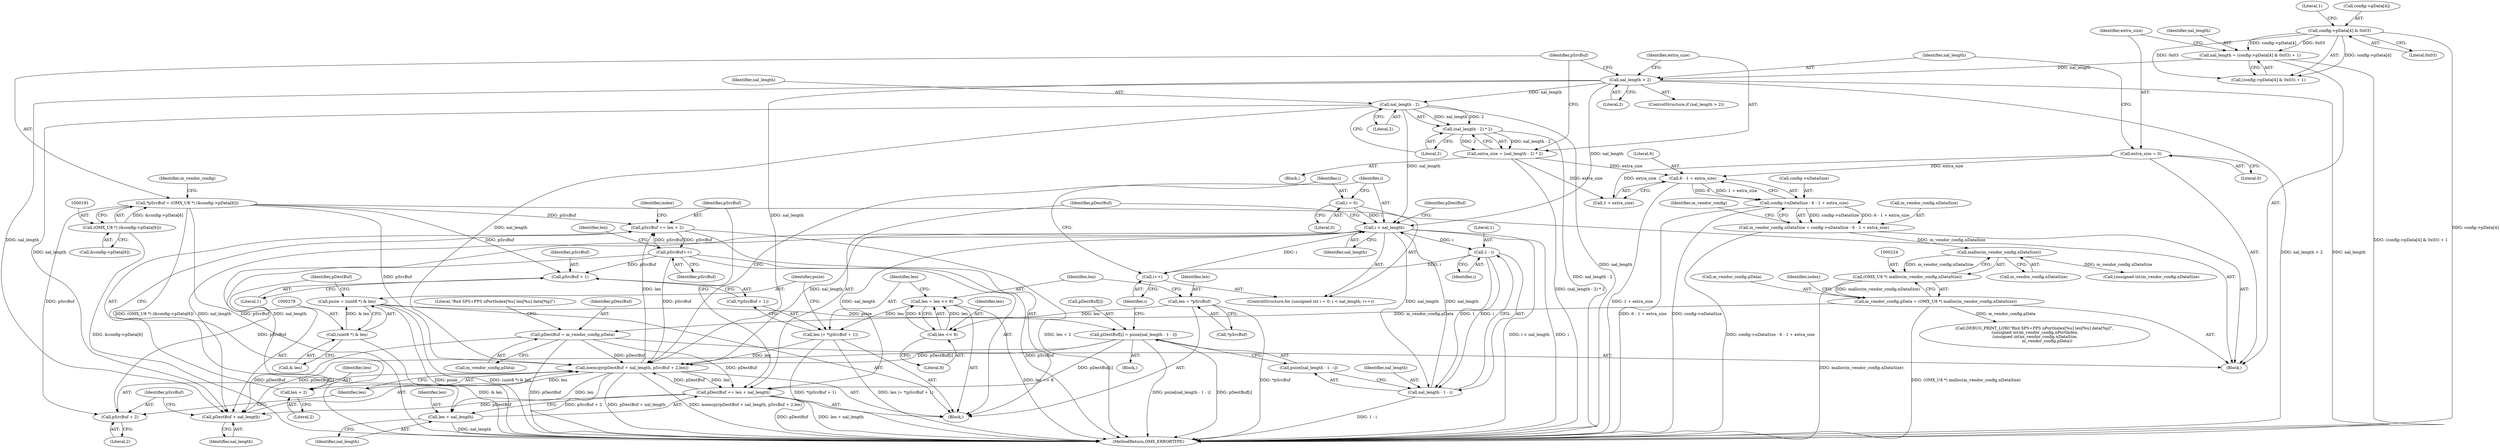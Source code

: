 digraph "0_Android_560ccdb509a7b86186fac0fce1b25bd9a3e6a6e8_1@pointer" {
"1000316" [label="(Call,pSrcBuf += len + 2)"];
"1000281" [label="(Call,memcpy(pDestBuf + nal_length, pSrcBuf + 2,len))"];
"1000311" [label="(Call,pDestBuf += len + nal_length)"];
"1000294" [label="(Call,i < nal_length)"];
"1000297" [label="(Call,i++)"];
"1000308" [label="(Call,1 - i)"];
"1000291" [label="(Call,i = 0)"];
"1000306" [label="(Call,nal_length - 1 - i)"];
"1000183" [label="(Call,nal_length - 2)"];
"1000176" [label="(Call,nal_length > 2)"];
"1000161" [label="(Call,nal_length = (config->pData[4] & 0x03) + 1)"];
"1000164" [label="(Call,config->pData[4] & 0x03)"];
"1000300" [label="(Call,pDestBuf[i] = psize[nal_length - 1 - i])"];
"1000275" [label="(Call,psize = (uint8 *) & len)"];
"1000277" [label="(Call,(uint8 *) & len)"];
"1000234" [label="(Call,pDestBuf = m_vendor_config.pData)"];
"1000219" [label="(Call,m_vendor_config.pData = (OMX_U8 *) malloc(m_vendor_config.nDataSize))"];
"1000223" [label="(Call,(OMX_U8 *) malloc(m_vendor_config.nDataSize))"];
"1000225" [label="(Call,malloc(m_vendor_config.nDataSize))"];
"1000206" [label="(Call,m_vendor_config.nDataSize = config->nDataSize - 6 - 1 + extra_size)"];
"1000210" [label="(Call,config->nDataSize - 6 - 1 + extra_size)"];
"1000214" [label="(Call,6 - 1 + extra_size)"];
"1000180" [label="(Call,extra_size = (nal_length - 2) * 2)"];
"1000182" [label="(Call,(nal_length - 2) * 2)"];
"1000172" [label="(Call,extra_size = 0)"];
"1000188" [label="(Call,*pSrcBuf = (OMX_U8 *) (&config->pData[6]))"];
"1000190" [label="(Call,(OMX_U8 *) (&config->pData[6]))"];
"1000323" [label="(Call,pSrcBuf++)"];
"1000316" [label="(Call,pSrcBuf += len + 2)"];
"1000269" [label="(Call,len |= *(pSrcBuf + 1))"];
"1000264" [label="(Call,len = len << 8)"];
"1000266" [label="(Call,len << 8)"];
"1000260" [label="(Call,len = *pSrcBuf)"];
"1000272" [label="(Call,pSrcBuf + 1)"];
"1000282" [label="(Call,pDestBuf + nal_length)"];
"1000313" [label="(Call,len + nal_length)"];
"1000318" [label="(Call,len + 2)"];
"1000285" [label="(Call,pSrcBuf + 2)"];
"1000292" [label="(Identifier,i)"];
"1000182" [label="(Call,(nal_length - 2) * 2)"];
"1000326" [label="(Identifier,len)"];
"1000220" [label="(Call,m_vendor_config.pData)"];
"1000315" [label="(Identifier,nal_length)"];
"1000258" [label="(Block,)"];
"1000311" [label="(Call,pDestBuf += len + nal_length)"];
"1000314" [label="(Identifier,len)"];
"1000186" [label="(Literal,2)"];
"1000232" [label="(Identifier,index)"];
"1000273" [label="(Identifier,pSrcBuf)"];
"1000270" [label="(Identifier,len)"];
"1000301" [label="(Call,pDestBuf[i])"];
"1000277" [label="(Call,(uint8 *) & len)"];
"1000210" [label="(Call,config->nDataSize - 6 - 1 + extra_size)"];
"1000219" [label="(Call,m_vendor_config.pData = (OMX_U8 *) malloc(m_vendor_config.nDataSize))"];
"1000271" [label="(Call,*(pSrcBuf + 1))"];
"1000211" [label="(Call,config->nDataSize)"];
"1000178" [label="(Literal,2)"];
"1000240" [label="(Literal,\"Rxd SPS+PPS nPortIndex[%u] len[%u] data[%p]\")"];
"1000162" [label="(Identifier,nal_length)"];
"1000265" [label="(Identifier,len)"];
"1000304" [label="(Call,psize[nal_length - 1 - i])"];
"1000275" [label="(Call,psize = (uint8 *) & len)"];
"1000179" [label="(Block,)"];
"1000306" [label="(Call,nal_length - 1 - i)"];
"1000176" [label="(Call,nal_length > 2)"];
"1000313" [label="(Call,len + nal_length)"];
"1000170" [label="(Literal,0x03)"];
"1000234" [label="(Call,pDestBuf = m_vendor_config.pData)"];
"1000236" [label="(Call,m_vendor_config.pData)"];
"1000287" [label="(Literal,2)"];
"1000319" [label="(Identifier,len)"];
"1000177" [label="(Identifier,nal_length)"];
"1000297" [label="(Call,i++)"];
"1000291" [label="(Call,i = 0)"];
"1000215" [label="(Literal,6)"];
"1000206" [label="(Call,m_vendor_config.nDataSize = config->nDataSize - 6 - 1 + extra_size)"];
"1000171" [label="(Literal,1)"];
"1000323" [label="(Call,pSrcBuf++)"];
"1000189" [label="(Identifier,pSrcBuf)"];
"1000161" [label="(Call,nal_length = (config->pData[4] & 0x03) + 1)"];
"1000164" [label="(Call,config->pData[4] & 0x03)"];
"1000309" [label="(Literal,1)"];
"1000216" [label="(Call,1 + extra_size)"];
"1000308" [label="(Call,1 - i)"];
"1000264" [label="(Call,len = len << 8)"];
"1000272" [label="(Call,pSrcBuf + 1)"];
"1000226" [label="(Call,m_vendor_config.nDataSize)"];
"1000288" [label="(Identifier,len)"];
"1000192" [label="(Call,&config->pData[6])"];
"1000260" [label="(Call,len = *pSrcBuf)"];
"1000310" [label="(Identifier,i)"];
"1000318" [label="(Call,len + 2)"];
"1000296" [label="(Identifier,nal_length)"];
"1000285" [label="(Call,pSrcBuf + 2)"];
"1000279" [label="(Call,& len)"];
"1000175" [label="(ControlStructure,if (nal_length > 2))"];
"1000281" [label="(Call,memcpy(pDestBuf + nal_length, pSrcBuf + 2,len))"];
"1000294" [label="(Call,i < nal_length)"];
"1000157" [label="(Block,)"];
"1000190" [label="(Call,(OMX_U8 *) (&config->pData[6]))"];
"1000289" [label="(ControlStructure,for (unsigned int i = 0; i < nal_length; i++))"];
"1000299" [label="(Block,)"];
"1000320" [label="(Literal,2)"];
"1000183" [label="(Call,nal_length - 2)"];
"1000300" [label="(Call,pDestBuf[i] = psize[nal_length - 1 - i])"];
"1000282" [label="(Call,pDestBuf + nal_length)"];
"1001056" [label="(MethodReturn,OMX_ERRORTYPE)"];
"1000269" [label="(Call,len |= *(pSrcBuf + 1))"];
"1000268" [label="(Literal,8)"];
"1000283" [label="(Identifier,pDestBuf)"];
"1000274" [label="(Literal,1)"];
"1000174" [label="(Literal,0)"];
"1000276" [label="(Identifier,psize)"];
"1000317" [label="(Identifier,pSrcBuf)"];
"1000262" [label="(Call,*pSrcBuf)"];
"1000324" [label="(Identifier,pSrcBuf)"];
"1000188" [label="(Call,*pSrcBuf = (OMX_U8 *) (&config->pData[6]))"];
"1000307" [label="(Identifier,nal_length)"];
"1000316" [label="(Call,pSrcBuf += len + 2)"];
"1000221" [label="(Identifier,m_vendor_config)"];
"1000246" [label="(Call,(unsigned int)m_vendor_config.nDataSize)"];
"1000267" [label="(Identifier,len)"];
"1000223" [label="(Call,(OMX_U8 *) malloc(m_vendor_config.nDataSize))"];
"1000180" [label="(Call,extra_size = (nal_length - 2) * 2)"];
"1000284" [label="(Identifier,nal_length)"];
"1000225" [label="(Call,malloc(m_vendor_config.nDataSize))"];
"1000295" [label="(Identifier,i)"];
"1000165" [label="(Call,config->pData[4])"];
"1000286" [label="(Identifier,pSrcBuf)"];
"1000184" [label="(Identifier,nal_length)"];
"1000214" [label="(Call,6 - 1 + extra_size)"];
"1000298" [label="(Identifier,i)"];
"1000312" [label="(Identifier,pDestBuf)"];
"1000266" [label="(Call,len << 8)"];
"1000207" [label="(Call,m_vendor_config.nDataSize)"];
"1000293" [label="(Literal,0)"];
"1000322" [label="(Identifier,index)"];
"1000163" [label="(Call,(config->pData[4] & 0x03) + 1)"];
"1000235" [label="(Identifier,pDestBuf)"];
"1000201" [label="(Identifier,m_vendor_config)"];
"1000261" [label="(Identifier,len)"];
"1000173" [label="(Identifier,extra_size)"];
"1000172" [label="(Call,extra_size = 0)"];
"1000185" [label="(Literal,2)"];
"1000302" [label="(Identifier,pDestBuf)"];
"1000239" [label="(Call,DEBUG_PRINT_LOW(\"Rxd SPS+PPS nPortIndex[%u] len[%u] data[%p]\",\n (unsigned int)m_vendor_config.nPortIndex,\n (unsigned int)m_vendor_config.nDataSize,\n                    m_vendor_config.pData))"];
"1000181" [label="(Identifier,extra_size)"];
"1000316" -> "1000258"  [label="AST: "];
"1000316" -> "1000318"  [label="CFG: "];
"1000317" -> "1000316"  [label="AST: "];
"1000318" -> "1000316"  [label="AST: "];
"1000322" -> "1000316"  [label="CFG: "];
"1000316" -> "1001056"  [label="DDG: len + 2"];
"1000281" -> "1000316"  [label="DDG: len"];
"1000188" -> "1000316"  [label="DDG: pSrcBuf"];
"1000323" -> "1000316"  [label="DDG: pSrcBuf"];
"1000316" -> "1000323"  [label="DDG: pSrcBuf"];
"1000281" -> "1000258"  [label="AST: "];
"1000281" -> "1000288"  [label="CFG: "];
"1000282" -> "1000281"  [label="AST: "];
"1000285" -> "1000281"  [label="AST: "];
"1000288" -> "1000281"  [label="AST: "];
"1000292" -> "1000281"  [label="CFG: "];
"1000281" -> "1001056"  [label="DDG: pSrcBuf + 2"];
"1000281" -> "1001056"  [label="DDG: pDestBuf + nal_length"];
"1000281" -> "1001056"  [label="DDG: memcpy(pDestBuf + nal_length, pSrcBuf + 2,len)"];
"1000311" -> "1000281"  [label="DDG: pDestBuf"];
"1000234" -> "1000281"  [label="DDG: pDestBuf"];
"1000300" -> "1000281"  [label="DDG: pDestBuf[i]"];
"1000183" -> "1000281"  [label="DDG: nal_length"];
"1000176" -> "1000281"  [label="DDG: nal_length"];
"1000294" -> "1000281"  [label="DDG: nal_length"];
"1000188" -> "1000281"  [label="DDG: pSrcBuf"];
"1000323" -> "1000281"  [label="DDG: pSrcBuf"];
"1000269" -> "1000281"  [label="DDG: len"];
"1000281" -> "1000311"  [label="DDG: len"];
"1000281" -> "1000313"  [label="DDG: len"];
"1000281" -> "1000318"  [label="DDG: len"];
"1000311" -> "1000258"  [label="AST: "];
"1000311" -> "1000313"  [label="CFG: "];
"1000312" -> "1000311"  [label="AST: "];
"1000313" -> "1000311"  [label="AST: "];
"1000317" -> "1000311"  [label="CFG: "];
"1000311" -> "1001056"  [label="DDG: pDestBuf"];
"1000311" -> "1001056"  [label="DDG: len + nal_length"];
"1000311" -> "1000282"  [label="DDG: pDestBuf"];
"1000294" -> "1000311"  [label="DDG: nal_length"];
"1000300" -> "1000311"  [label="DDG: pDestBuf[i]"];
"1000234" -> "1000311"  [label="DDG: pDestBuf"];
"1000294" -> "1000289"  [label="AST: "];
"1000294" -> "1000296"  [label="CFG: "];
"1000295" -> "1000294"  [label="AST: "];
"1000296" -> "1000294"  [label="AST: "];
"1000302" -> "1000294"  [label="CFG: "];
"1000312" -> "1000294"  [label="CFG: "];
"1000294" -> "1001056"  [label="DDG: i < nal_length"];
"1000294" -> "1001056"  [label="DDG: i"];
"1000294" -> "1000282"  [label="DDG: nal_length"];
"1000297" -> "1000294"  [label="DDG: i"];
"1000291" -> "1000294"  [label="DDG: i"];
"1000306" -> "1000294"  [label="DDG: nal_length"];
"1000183" -> "1000294"  [label="DDG: nal_length"];
"1000176" -> "1000294"  [label="DDG: nal_length"];
"1000294" -> "1000306"  [label="DDG: nal_length"];
"1000294" -> "1000308"  [label="DDG: i"];
"1000294" -> "1000313"  [label="DDG: nal_length"];
"1000297" -> "1000289"  [label="AST: "];
"1000297" -> "1000298"  [label="CFG: "];
"1000298" -> "1000297"  [label="AST: "];
"1000295" -> "1000297"  [label="CFG: "];
"1000308" -> "1000297"  [label="DDG: i"];
"1000308" -> "1000306"  [label="AST: "];
"1000308" -> "1000310"  [label="CFG: "];
"1000309" -> "1000308"  [label="AST: "];
"1000310" -> "1000308"  [label="AST: "];
"1000306" -> "1000308"  [label="CFG: "];
"1000308" -> "1000306"  [label="DDG: 1"];
"1000308" -> "1000306"  [label="DDG: i"];
"1000291" -> "1000289"  [label="AST: "];
"1000291" -> "1000293"  [label="CFG: "];
"1000292" -> "1000291"  [label="AST: "];
"1000293" -> "1000291"  [label="AST: "];
"1000295" -> "1000291"  [label="CFG: "];
"1000306" -> "1000304"  [label="AST: "];
"1000307" -> "1000306"  [label="AST: "];
"1000304" -> "1000306"  [label="CFG: "];
"1000306" -> "1001056"  [label="DDG: 1 - i"];
"1000183" -> "1000182"  [label="AST: "];
"1000183" -> "1000185"  [label="CFG: "];
"1000184" -> "1000183"  [label="AST: "];
"1000185" -> "1000183"  [label="AST: "];
"1000186" -> "1000183"  [label="CFG: "];
"1000183" -> "1001056"  [label="DDG: nal_length"];
"1000183" -> "1000182"  [label="DDG: nal_length"];
"1000183" -> "1000182"  [label="DDG: 2"];
"1000176" -> "1000183"  [label="DDG: nal_length"];
"1000183" -> "1000282"  [label="DDG: nal_length"];
"1000176" -> "1000175"  [label="AST: "];
"1000176" -> "1000178"  [label="CFG: "];
"1000177" -> "1000176"  [label="AST: "];
"1000178" -> "1000176"  [label="AST: "];
"1000181" -> "1000176"  [label="CFG: "];
"1000189" -> "1000176"  [label="CFG: "];
"1000176" -> "1001056"  [label="DDG: nal_length > 2"];
"1000176" -> "1001056"  [label="DDG: nal_length"];
"1000161" -> "1000176"  [label="DDG: nal_length"];
"1000176" -> "1000282"  [label="DDG: nal_length"];
"1000161" -> "1000157"  [label="AST: "];
"1000161" -> "1000163"  [label="CFG: "];
"1000162" -> "1000161"  [label="AST: "];
"1000163" -> "1000161"  [label="AST: "];
"1000173" -> "1000161"  [label="CFG: "];
"1000161" -> "1001056"  [label="DDG: (config->pData[4] & 0x03) + 1"];
"1000164" -> "1000161"  [label="DDG: config->pData[4]"];
"1000164" -> "1000161"  [label="DDG: 0x03"];
"1000164" -> "1000163"  [label="AST: "];
"1000164" -> "1000170"  [label="CFG: "];
"1000165" -> "1000164"  [label="AST: "];
"1000170" -> "1000164"  [label="AST: "];
"1000171" -> "1000164"  [label="CFG: "];
"1000164" -> "1001056"  [label="DDG: config->pData[4]"];
"1000164" -> "1000163"  [label="DDG: config->pData[4]"];
"1000164" -> "1000163"  [label="DDG: 0x03"];
"1000300" -> "1000299"  [label="AST: "];
"1000300" -> "1000304"  [label="CFG: "];
"1000301" -> "1000300"  [label="AST: "];
"1000304" -> "1000300"  [label="AST: "];
"1000298" -> "1000300"  [label="CFG: "];
"1000300" -> "1001056"  [label="DDG: psize[nal_length - 1 - i]"];
"1000300" -> "1001056"  [label="DDG: pDestBuf[i]"];
"1000300" -> "1000282"  [label="DDG: pDestBuf[i]"];
"1000275" -> "1000300"  [label="DDG: psize"];
"1000275" -> "1000258"  [label="AST: "];
"1000275" -> "1000277"  [label="CFG: "];
"1000276" -> "1000275"  [label="AST: "];
"1000277" -> "1000275"  [label="AST: "];
"1000283" -> "1000275"  [label="CFG: "];
"1000275" -> "1001056"  [label="DDG: psize"];
"1000275" -> "1001056"  [label="DDG: (uint8 *) & len"];
"1000277" -> "1000275"  [label="DDG: & len"];
"1000277" -> "1000279"  [label="CFG: "];
"1000278" -> "1000277"  [label="AST: "];
"1000279" -> "1000277"  [label="AST: "];
"1000277" -> "1001056"  [label="DDG: & len"];
"1000234" -> "1000157"  [label="AST: "];
"1000234" -> "1000236"  [label="CFG: "];
"1000235" -> "1000234"  [label="AST: "];
"1000236" -> "1000234"  [label="AST: "];
"1000240" -> "1000234"  [label="CFG: "];
"1000234" -> "1001056"  [label="DDG: pDestBuf"];
"1000219" -> "1000234"  [label="DDG: m_vendor_config.pData"];
"1000234" -> "1000282"  [label="DDG: pDestBuf"];
"1000219" -> "1000157"  [label="AST: "];
"1000219" -> "1000223"  [label="CFG: "];
"1000220" -> "1000219"  [label="AST: "];
"1000223" -> "1000219"  [label="AST: "];
"1000232" -> "1000219"  [label="CFG: "];
"1000219" -> "1001056"  [label="DDG: (OMX_U8 *) malloc(m_vendor_config.nDataSize)"];
"1000223" -> "1000219"  [label="DDG: malloc(m_vendor_config.nDataSize)"];
"1000219" -> "1000239"  [label="DDG: m_vendor_config.pData"];
"1000223" -> "1000225"  [label="CFG: "];
"1000224" -> "1000223"  [label="AST: "];
"1000225" -> "1000223"  [label="AST: "];
"1000223" -> "1001056"  [label="DDG: malloc(m_vendor_config.nDataSize)"];
"1000225" -> "1000223"  [label="DDG: m_vendor_config.nDataSize"];
"1000225" -> "1000226"  [label="CFG: "];
"1000226" -> "1000225"  [label="AST: "];
"1000206" -> "1000225"  [label="DDG: m_vendor_config.nDataSize"];
"1000225" -> "1000246"  [label="DDG: m_vendor_config.nDataSize"];
"1000206" -> "1000157"  [label="AST: "];
"1000206" -> "1000210"  [label="CFG: "];
"1000207" -> "1000206"  [label="AST: "];
"1000210" -> "1000206"  [label="AST: "];
"1000221" -> "1000206"  [label="CFG: "];
"1000206" -> "1001056"  [label="DDG: config->nDataSize - 6 - 1 + extra_size"];
"1000210" -> "1000206"  [label="DDG: config->nDataSize"];
"1000210" -> "1000206"  [label="DDG: 6 - 1 + extra_size"];
"1000210" -> "1000214"  [label="CFG: "];
"1000211" -> "1000210"  [label="AST: "];
"1000214" -> "1000210"  [label="AST: "];
"1000210" -> "1001056"  [label="DDG: 6 - 1 + extra_size"];
"1000210" -> "1001056"  [label="DDG: config->nDataSize"];
"1000214" -> "1000210"  [label="DDG: 6"];
"1000214" -> "1000210"  [label="DDG: 1 + extra_size"];
"1000214" -> "1000216"  [label="CFG: "];
"1000215" -> "1000214"  [label="AST: "];
"1000216" -> "1000214"  [label="AST: "];
"1000214" -> "1001056"  [label="DDG: 1 + extra_size"];
"1000180" -> "1000214"  [label="DDG: extra_size"];
"1000172" -> "1000214"  [label="DDG: extra_size"];
"1000180" -> "1000179"  [label="AST: "];
"1000180" -> "1000182"  [label="CFG: "];
"1000181" -> "1000180"  [label="AST: "];
"1000182" -> "1000180"  [label="AST: "];
"1000189" -> "1000180"  [label="CFG: "];
"1000180" -> "1001056"  [label="DDG: (nal_length - 2) * 2"];
"1000182" -> "1000180"  [label="DDG: nal_length - 2"];
"1000182" -> "1000180"  [label="DDG: 2"];
"1000180" -> "1000216"  [label="DDG: extra_size"];
"1000182" -> "1000186"  [label="CFG: "];
"1000186" -> "1000182"  [label="AST: "];
"1000182" -> "1001056"  [label="DDG: nal_length - 2"];
"1000172" -> "1000157"  [label="AST: "];
"1000172" -> "1000174"  [label="CFG: "];
"1000173" -> "1000172"  [label="AST: "];
"1000174" -> "1000172"  [label="AST: "];
"1000177" -> "1000172"  [label="CFG: "];
"1000172" -> "1000216"  [label="DDG: extra_size"];
"1000188" -> "1000157"  [label="AST: "];
"1000188" -> "1000190"  [label="CFG: "];
"1000189" -> "1000188"  [label="AST: "];
"1000190" -> "1000188"  [label="AST: "];
"1000201" -> "1000188"  [label="CFG: "];
"1000188" -> "1001056"  [label="DDG: (OMX_U8 *) (&config->pData[6])"];
"1000188" -> "1001056"  [label="DDG: pSrcBuf"];
"1000190" -> "1000188"  [label="DDG: &config->pData[6]"];
"1000188" -> "1000272"  [label="DDG: pSrcBuf"];
"1000188" -> "1000285"  [label="DDG: pSrcBuf"];
"1000190" -> "1000192"  [label="CFG: "];
"1000191" -> "1000190"  [label="AST: "];
"1000192" -> "1000190"  [label="AST: "];
"1000190" -> "1001056"  [label="DDG: &config->pData[6]"];
"1000323" -> "1000258"  [label="AST: "];
"1000323" -> "1000324"  [label="CFG: "];
"1000324" -> "1000323"  [label="AST: "];
"1000326" -> "1000323"  [label="CFG: "];
"1000323" -> "1001056"  [label="DDG: pSrcBuf"];
"1000323" -> "1000272"  [label="DDG: pSrcBuf"];
"1000323" -> "1000285"  [label="DDG: pSrcBuf"];
"1000269" -> "1000258"  [label="AST: "];
"1000269" -> "1000271"  [label="CFG: "];
"1000270" -> "1000269"  [label="AST: "];
"1000271" -> "1000269"  [label="AST: "];
"1000276" -> "1000269"  [label="CFG: "];
"1000269" -> "1001056"  [label="DDG: len |= *(pSrcBuf + 1)"];
"1000269" -> "1001056"  [label="DDG: *(pSrcBuf + 1)"];
"1000264" -> "1000269"  [label="DDG: len"];
"1000264" -> "1000258"  [label="AST: "];
"1000264" -> "1000266"  [label="CFG: "];
"1000265" -> "1000264"  [label="AST: "];
"1000266" -> "1000264"  [label="AST: "];
"1000270" -> "1000264"  [label="CFG: "];
"1000264" -> "1001056"  [label="DDG: len << 8"];
"1000266" -> "1000264"  [label="DDG: len"];
"1000266" -> "1000264"  [label="DDG: 8"];
"1000266" -> "1000268"  [label="CFG: "];
"1000267" -> "1000266"  [label="AST: "];
"1000268" -> "1000266"  [label="AST: "];
"1000260" -> "1000266"  [label="DDG: len"];
"1000260" -> "1000258"  [label="AST: "];
"1000260" -> "1000262"  [label="CFG: "];
"1000261" -> "1000260"  [label="AST: "];
"1000262" -> "1000260"  [label="AST: "];
"1000265" -> "1000260"  [label="CFG: "];
"1000260" -> "1001056"  [label="DDG: *pSrcBuf"];
"1000272" -> "1000271"  [label="AST: "];
"1000272" -> "1000274"  [label="CFG: "];
"1000273" -> "1000272"  [label="AST: "];
"1000274" -> "1000272"  [label="AST: "];
"1000271" -> "1000272"  [label="CFG: "];
"1000282" -> "1000284"  [label="CFG: "];
"1000283" -> "1000282"  [label="AST: "];
"1000284" -> "1000282"  [label="AST: "];
"1000286" -> "1000282"  [label="CFG: "];
"1000313" -> "1000315"  [label="CFG: "];
"1000314" -> "1000313"  [label="AST: "];
"1000315" -> "1000313"  [label="AST: "];
"1000313" -> "1001056"  [label="DDG: nal_length"];
"1000318" -> "1000320"  [label="CFG: "];
"1000319" -> "1000318"  [label="AST: "];
"1000320" -> "1000318"  [label="AST: "];
"1000285" -> "1000287"  [label="CFG: "];
"1000286" -> "1000285"  [label="AST: "];
"1000287" -> "1000285"  [label="AST: "];
"1000288" -> "1000285"  [label="CFG: "];
}
